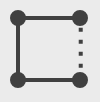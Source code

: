 <mxfile version="25.0.1">
  <diagram name="第 1 页" id="VX8x2q7U5yT6BQhmhuAg">
    <mxGraphModel dx="398" dy="271" grid="1" gridSize="3.937" guides="1" tooltips="1" connect="1" arrows="1" fold="1" page="1" pageScale="1" pageWidth="48" pageHeight="48" background="#EBEBEB" math="0" shadow="0">
      <root>
        <mxCell id="0" />
        <mxCell id="1" parent="0" />
        <mxCell id="m2IPdk2dwQmaY68E_JDl-3" value="" style="endArrow=oval;html=1;rounded=0;strokeWidth=2;strokeColor=#404040;startArrow=oval;startFill=1;endFill=1;" parent="1" edge="1">
          <mxGeometry width="50" height="50" relative="1" as="geometry">
            <mxPoint x="8" y="39" as="sourcePoint" />
            <mxPoint x="8" y="8" as="targetPoint" />
          </mxGeometry>
        </mxCell>
        <mxCell id="m2IPdk2dwQmaY68E_JDl-4" value="" style="endArrow=oval;html=1;rounded=0;strokeWidth=2;startArrow=none;startFill=0;endFill=1;strokeColor=#404040;" parent="1" edge="1">
          <mxGeometry width="50" height="50" relative="1" as="geometry">
            <mxPoint x="8" y="39" as="sourcePoint" />
            <mxPoint x="39" y="39" as="targetPoint" />
          </mxGeometry>
        </mxCell>
        <mxCell id="m2IPdk2dwQmaY68E_JDl-6" value="" style="endArrow=none;html=1;rounded=0;strokeWidth=2;strokeColor=#404040;dashed=1;dashPattern=1 2;" parent="1" edge="1">
          <mxGeometry width="50" height="50" relative="1" as="geometry">
            <mxPoint x="39.367" y="38.877" as="sourcePoint" />
            <mxPoint x="39.367" y="7.877" as="targetPoint" />
          </mxGeometry>
        </mxCell>
        <mxCell id="m2IPdk2dwQmaY68E_JDl-7" value="" style="endArrow=oval;html=1;rounded=0;strokeWidth=2;strokeColor=#404040;endFill=1;" parent="1" edge="1">
          <mxGeometry width="50" height="50" relative="1" as="geometry">
            <mxPoint x="8" y="8" as="sourcePoint" />
            <mxPoint x="39" y="8" as="targetPoint" />
          </mxGeometry>
        </mxCell>
      </root>
    </mxGraphModel>
  </diagram>
</mxfile>
